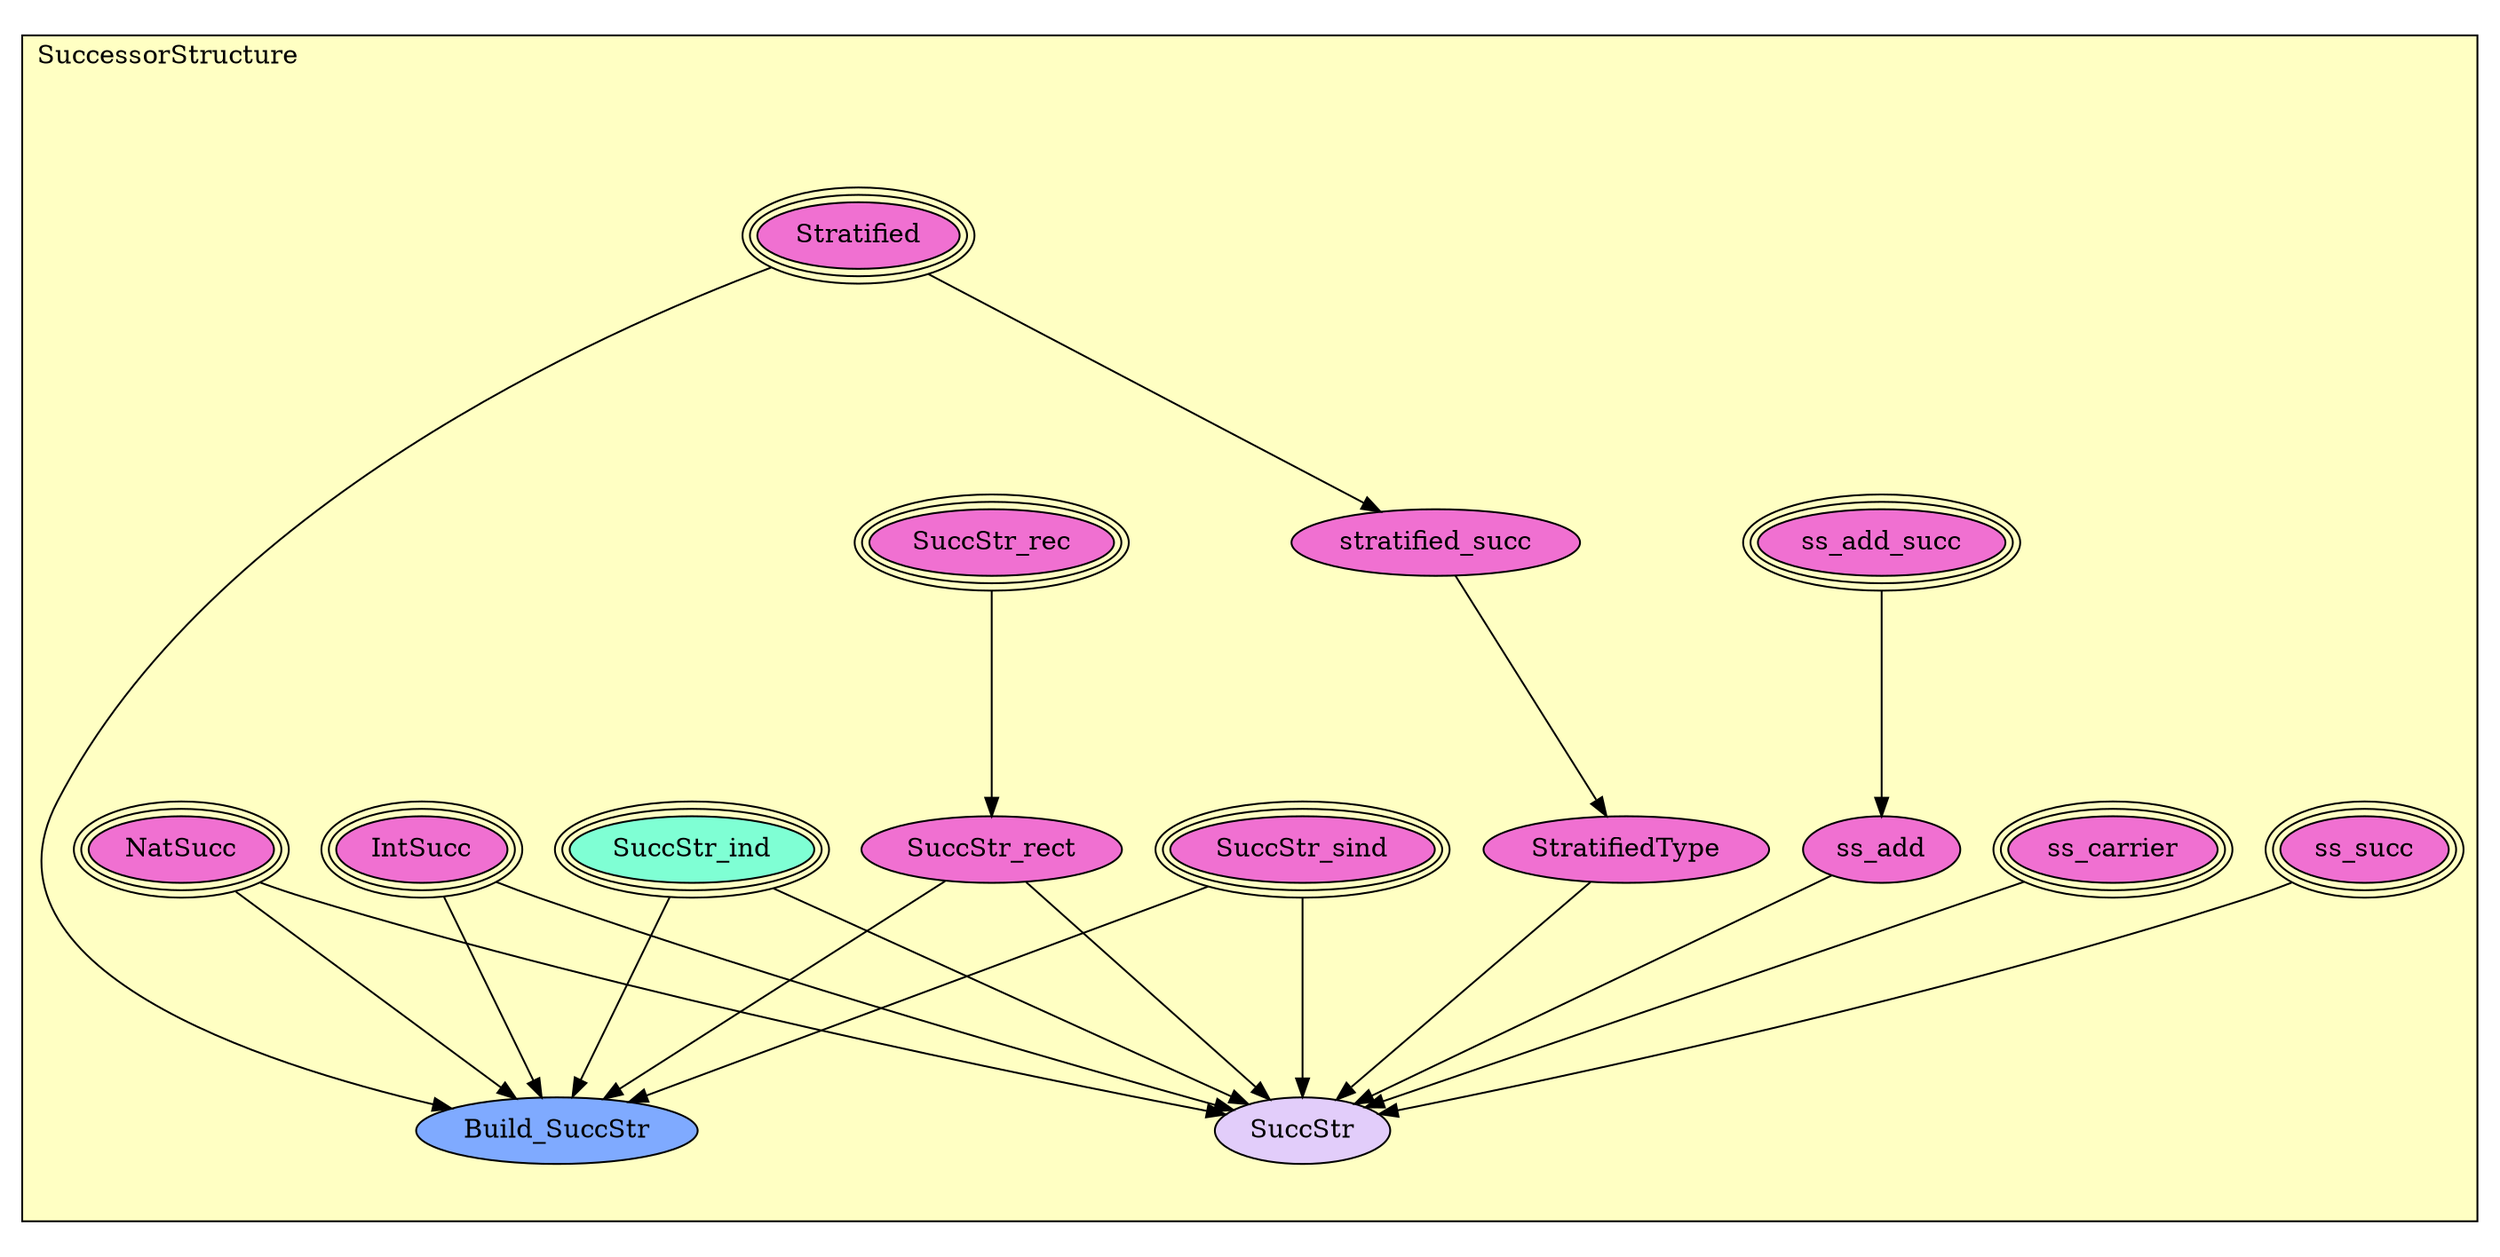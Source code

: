 digraph HoTT_Homotopy_SuccessorStructure {
  graph [ratio=0.5]
  node [style=filled]
SuccessorStructure_ss_add_succ [label="ss_add_succ", URL=<SuccessorStructure.html#ss_add_succ>, peripheries=3, fillcolor="#F070D1"] ;
SuccessorStructure_ss_add [label="ss_add", URL=<SuccessorStructure.html#ss_add>, fillcolor="#F070D1"] ;
SuccessorStructure_Stratified [label="Stratified", URL=<SuccessorStructure.html#Stratified>, peripheries=3, fillcolor="#F070D1"] ;
SuccessorStructure_stratified_succ [label="stratified_succ", URL=<SuccessorStructure.html#stratified_succ>, fillcolor="#F070D1"] ;
SuccessorStructure_StratifiedType [label="StratifiedType", URL=<SuccessorStructure.html#StratifiedType>, fillcolor="#F070D1"] ;
SuccessorStructure_IntSucc [label="IntSucc", URL=<SuccessorStructure.html#IntSucc>, peripheries=3, fillcolor="#F070D1"] ;
SuccessorStructure_NatSucc [label="NatSucc", URL=<SuccessorStructure.html#NatSucc>, peripheries=3, fillcolor="#F070D1"] ;
SuccessorStructure_ss_succ [label="ss_succ", URL=<SuccessorStructure.html#ss_succ>, peripheries=3, fillcolor="#F070D1"] ;
SuccessorStructure_ss_carrier [label="ss_carrier", URL=<SuccessorStructure.html#ss_carrier>, peripheries=3, fillcolor="#F070D1"] ;
SuccessorStructure_SuccStr_sind [label="SuccStr_sind", URL=<SuccessorStructure.html#SuccStr_sind>, peripheries=3, fillcolor="#F070D1"] ;
SuccessorStructure_SuccStr_rec [label="SuccStr_rec", URL=<SuccessorStructure.html#SuccStr_rec>, peripheries=3, fillcolor="#F070D1"] ;
SuccessorStructure_SuccStr_ind [label="SuccStr_ind", URL=<SuccessorStructure.html#SuccStr_ind>, peripheries=3, fillcolor="#7FFFD4"] ;
SuccessorStructure_SuccStr_rect [label="SuccStr_rect", URL=<SuccessorStructure.html#SuccStr_rect>, fillcolor="#F070D1"] ;
SuccessorStructure_Build_SuccStr [label="Build_SuccStr", URL=<SuccessorStructure.html#Build_SuccStr>, fillcolor="#7FAAFF"] ;
SuccessorStructure_SuccStr [label="SuccStr", URL=<SuccessorStructure.html#SuccStr>, fillcolor="#E2CDFA"] ;
  SuccessorStructure_ss_add_succ -> SuccessorStructure_ss_add [] ;
  SuccessorStructure_ss_add -> SuccessorStructure_SuccStr [] ;
  SuccessorStructure_Stratified -> SuccessorStructure_stratified_succ [] ;
  SuccessorStructure_Stratified -> SuccessorStructure_Build_SuccStr [] ;
  SuccessorStructure_stratified_succ -> SuccessorStructure_StratifiedType [] ;
  SuccessorStructure_StratifiedType -> SuccessorStructure_SuccStr [] ;
  SuccessorStructure_IntSucc -> SuccessorStructure_Build_SuccStr [] ;
  SuccessorStructure_IntSucc -> SuccessorStructure_SuccStr [] ;
  SuccessorStructure_NatSucc -> SuccessorStructure_Build_SuccStr [] ;
  SuccessorStructure_NatSucc -> SuccessorStructure_SuccStr [] ;
  SuccessorStructure_ss_succ -> SuccessorStructure_SuccStr [] ;
  SuccessorStructure_ss_carrier -> SuccessorStructure_SuccStr [] ;
  SuccessorStructure_SuccStr_sind -> SuccessorStructure_Build_SuccStr [] ;
  SuccessorStructure_SuccStr_sind -> SuccessorStructure_SuccStr [] ;
  SuccessorStructure_SuccStr_rec -> SuccessorStructure_SuccStr_rect [] ;
  SuccessorStructure_SuccStr_ind -> SuccessorStructure_Build_SuccStr [] ;
  SuccessorStructure_SuccStr_ind -> SuccessorStructure_SuccStr [] ;
  SuccessorStructure_SuccStr_rect -> SuccessorStructure_Build_SuccStr [] ;
  SuccessorStructure_SuccStr_rect -> SuccessorStructure_SuccStr [] ;
subgraph cluster_SuccessorStructure { label="SuccessorStructure"; fillcolor="#FFFFC3"; labeljust=l; style=filled 
SuccessorStructure_SuccStr; SuccessorStructure_Build_SuccStr; SuccessorStructure_SuccStr_rect; SuccessorStructure_SuccStr_ind; SuccessorStructure_SuccStr_rec; SuccessorStructure_SuccStr_sind; SuccessorStructure_ss_carrier; SuccessorStructure_ss_succ; SuccessorStructure_NatSucc; SuccessorStructure_IntSucc; SuccessorStructure_StratifiedType; SuccessorStructure_stratified_succ; SuccessorStructure_Stratified; SuccessorStructure_ss_add; SuccessorStructure_ss_add_succ; };
} /* END */
